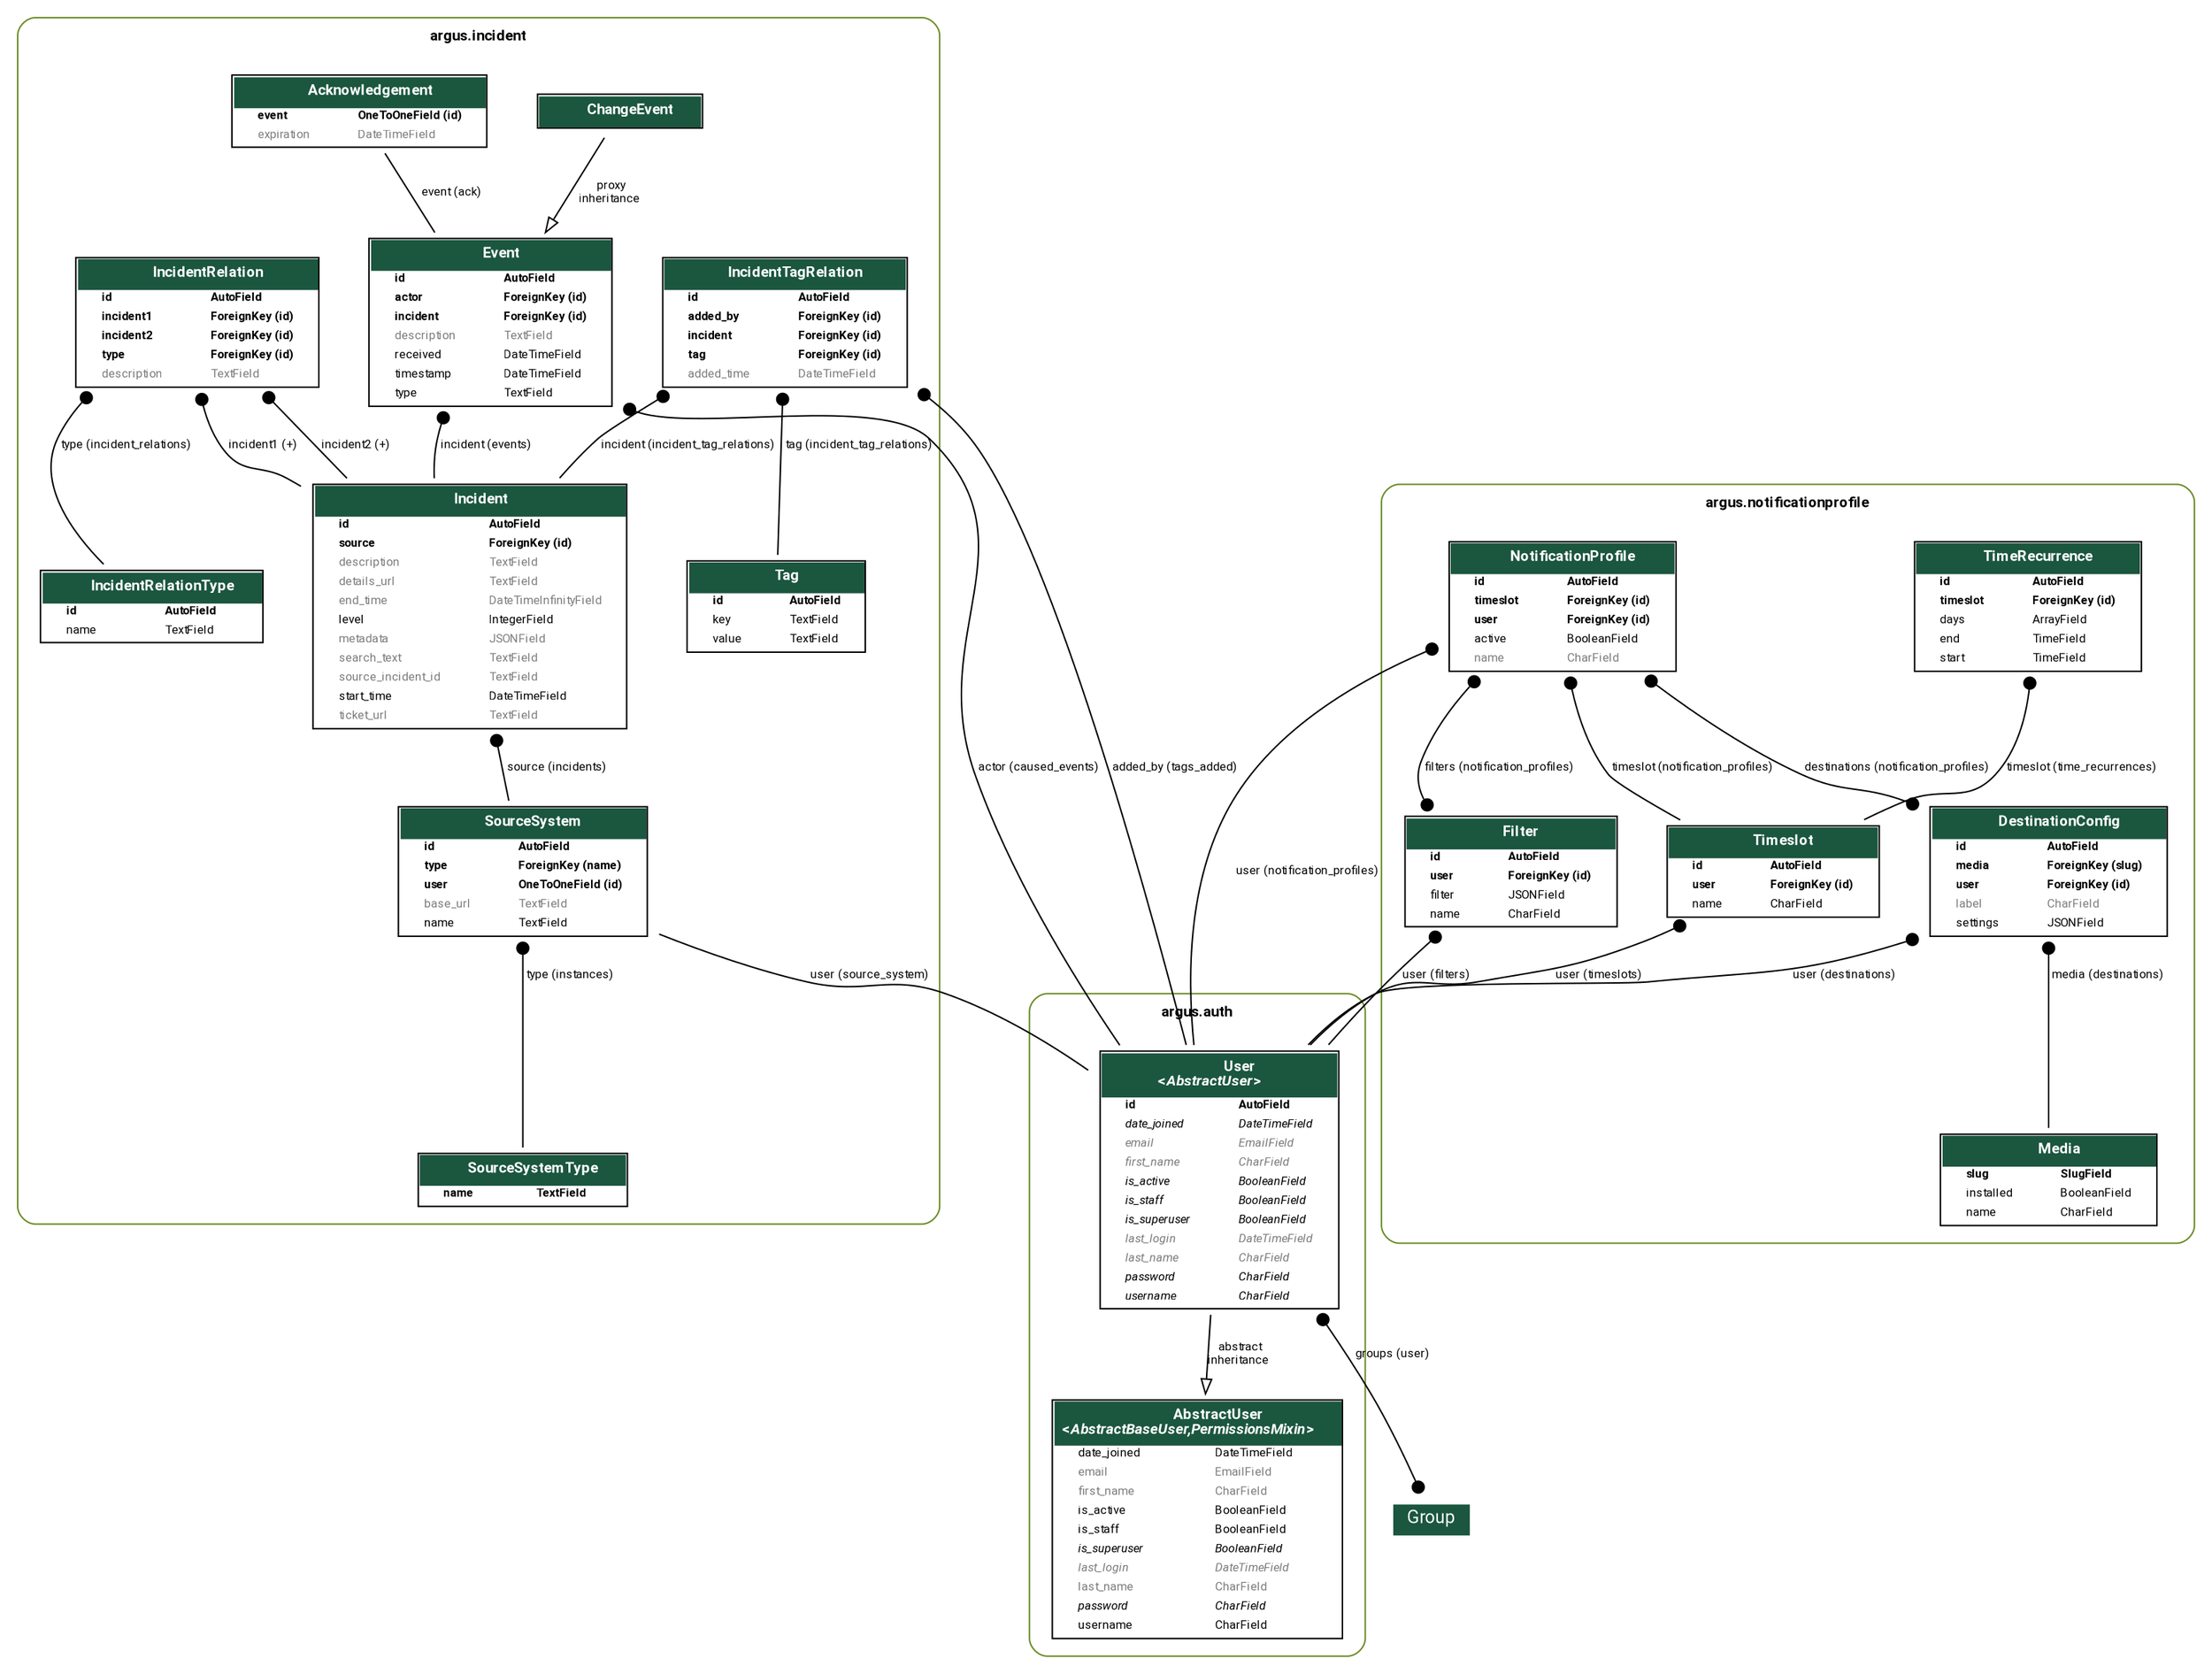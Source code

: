 digraph model_graph {
  // Dotfile by Django-Extensions graph_models
  // Created: 2024-10-23 13:07
  // Cli Options: argus_auth argus_incident argus_notificationprofile --group-models -X Permission,AbstractBaseUser,PermissionsMixin -o docs/reference/img/ER_model.dot

  fontname = "Roboto"
  fontsize = 8
  splines  = true
  rankdir = "TB"

  node [
    fontname = "Roboto"
    fontsize = 8
    shape = "plaintext"
  ]

  edge [
    fontname = "Roboto"
    fontsize = 8
  ]

  // Labels
  subgraph cluster_argus_auth {
    label=<
          <TABLE BORDER="0" CELLBORDER="0" CELLSPACING="0">
          <TR><TD COLSPAN="2" CELLPADDING="4" ALIGN="CENTER">
          <FONT FACE="Roboto" COLOR="Black" POINT-SIZE="10">
          <B>argus.auth</B>
          </FONT>
          </TD></TR>
          </TABLE>
          >
    color=olivedrab4
    style="rounded"

    django_contrib_auth_models_AbstractUser [label=<
      <TABLE BGCOLOR="white" BORDER="1" CELLBORDER="0" CELLSPACING="0">
      <TR><TD COLSPAN="2" CELLPADDING="5" ALIGN="CENTER" BGCOLOR="#1b563f">
      <FONT FACE="Roboto" COLOR="white" POINT-SIZE="10"><B>
      AbstractUser<BR/>&lt;<FONT FACE="Roboto"><I>AbstractBaseUser,PermissionsMixin</I></FONT>&gt;
      </B></FONT></TD></TR>


      <TR><TD ALIGN="LEFT" BORDER="0">
      <FONT FACE="Roboto">date_joined</FONT>
      </TD><TD ALIGN="LEFT">
      <FONT FACE="Roboto">DateTimeField</FONT>
      </TD></TR>



      <TR><TD ALIGN="LEFT" BORDER="0">
      <FONT COLOR="#7B7B7B" FACE="Roboto">email</FONT>
      </TD><TD ALIGN="LEFT">
      <FONT COLOR="#7B7B7B" FACE="Roboto">EmailField</FONT>
      </TD></TR>



      <TR><TD ALIGN="LEFT" BORDER="0">
      <FONT COLOR="#7B7B7B" FACE="Roboto">first_name</FONT>
      </TD><TD ALIGN="LEFT">
      <FONT COLOR="#7B7B7B" FACE="Roboto">CharField</FONT>
      </TD></TR>



      <TR><TD ALIGN="LEFT" BORDER="0">
      <FONT FACE="Roboto">is_active</FONT>
      </TD><TD ALIGN="LEFT">
      <FONT FACE="Roboto">BooleanField</FONT>
      </TD></TR>



      <TR><TD ALIGN="LEFT" BORDER="0">
      <FONT FACE="Roboto">is_staff</FONT>
      </TD><TD ALIGN="LEFT">
      <FONT FACE="Roboto">BooleanField</FONT>
      </TD></TR>



      <TR><TD ALIGN="LEFT" BORDER="0">
      <FONT FACE="Roboto"><I>is_superuser</I></FONT>
      </TD><TD ALIGN="LEFT">
      <FONT FACE="Roboto"><I>BooleanField</I></FONT>
      </TD></TR>



      <TR><TD ALIGN="LEFT" BORDER="0">
      <FONT COLOR="#7B7B7B" FACE="Roboto"><I>last_login</I></FONT>
      </TD><TD ALIGN="LEFT">
      <FONT COLOR="#7B7B7B" FACE="Roboto"><I>DateTimeField</I></FONT>
      </TD></TR>



      <TR><TD ALIGN="LEFT" BORDER="0">
      <FONT COLOR="#7B7B7B" FACE="Roboto">last_name</FONT>
      </TD><TD ALIGN="LEFT">
      <FONT COLOR="#7B7B7B" FACE="Roboto">CharField</FONT>
      </TD></TR>



      <TR><TD ALIGN="LEFT" BORDER="0">
      <FONT FACE="Roboto"><I>password</I></FONT>
      </TD><TD ALIGN="LEFT">
      <FONT FACE="Roboto"><I>CharField</I></FONT>
      </TD></TR>



      <TR><TD ALIGN="LEFT" BORDER="0">
      <FONT FACE="Roboto">username</FONT>
      </TD><TD ALIGN="LEFT">
      <FONT FACE="Roboto">CharField</FONT>
      </TD></TR>


      </TABLE>
      >]

    argus_auth_models_User [label=<
      <TABLE BGCOLOR="white" BORDER="1" CELLBORDER="0" CELLSPACING="0">
      <TR><TD COLSPAN="2" CELLPADDING="5" ALIGN="CENTER" BGCOLOR="#1b563f">
      <FONT FACE="Roboto" COLOR="white" POINT-SIZE="10"><B>
      User<BR/>&lt;<FONT FACE="Roboto"><I>AbstractUser</I></FONT>&gt;
      </B></FONT></TD></TR>


      <TR><TD ALIGN="LEFT" BORDER="0">
      <FONT FACE="Roboto"><B>id</B></FONT>
      </TD><TD ALIGN="LEFT">
      <FONT FACE="Roboto"><B>AutoField</B></FONT>
      </TD></TR>



      <TR><TD ALIGN="LEFT" BORDER="0">
      <FONT FACE="Roboto"><I>date_joined</I></FONT>
      </TD><TD ALIGN="LEFT">
      <FONT FACE="Roboto"><I>DateTimeField</I></FONT>
      </TD></TR>



      <TR><TD ALIGN="LEFT" BORDER="0">
      <FONT COLOR="#7B7B7B" FACE="Roboto"><I>email</I></FONT>
      </TD><TD ALIGN="LEFT">
      <FONT COLOR="#7B7B7B" FACE="Roboto"><I>EmailField</I></FONT>
      </TD></TR>



      <TR><TD ALIGN="LEFT" BORDER="0">
      <FONT COLOR="#7B7B7B" FACE="Roboto"><I>first_name</I></FONT>
      </TD><TD ALIGN="LEFT">
      <FONT COLOR="#7B7B7B" FACE="Roboto"><I>CharField</I></FONT>
      </TD></TR>



      <TR><TD ALIGN="LEFT" BORDER="0">
      <FONT FACE="Roboto"><I>is_active</I></FONT>
      </TD><TD ALIGN="LEFT">
      <FONT FACE="Roboto"><I>BooleanField</I></FONT>
      </TD></TR>



      <TR><TD ALIGN="LEFT" BORDER="0">
      <FONT FACE="Roboto"><I>is_staff</I></FONT>
      </TD><TD ALIGN="LEFT">
      <FONT FACE="Roboto"><I>BooleanField</I></FONT>
      </TD></TR>



      <TR><TD ALIGN="LEFT" BORDER="0">
      <FONT FACE="Roboto"><I>is_superuser</I></FONT>
      </TD><TD ALIGN="LEFT">
      <FONT FACE="Roboto"><I>BooleanField</I></FONT>
      </TD></TR>



      <TR><TD ALIGN="LEFT" BORDER="0">
      <FONT COLOR="#7B7B7B" FACE="Roboto"><I>last_login</I></FONT>
      </TD><TD ALIGN="LEFT">
      <FONT COLOR="#7B7B7B" FACE="Roboto"><I>DateTimeField</I></FONT>
      </TD></TR>



      <TR><TD ALIGN="LEFT" BORDER="0">
      <FONT COLOR="#7B7B7B" FACE="Roboto"><I>last_name</I></FONT>
      </TD><TD ALIGN="LEFT">
      <FONT COLOR="#7B7B7B" FACE="Roboto"><I>CharField</I></FONT>
      </TD></TR>



      <TR><TD ALIGN="LEFT" BORDER="0">
      <FONT FACE="Roboto"><I>password</I></FONT>
      </TD><TD ALIGN="LEFT">
      <FONT FACE="Roboto"><I>CharField</I></FONT>
      </TD></TR>



      <TR><TD ALIGN="LEFT" BORDER="0">
      <FONT FACE="Roboto"><I>username</I></FONT>
      </TD><TD ALIGN="LEFT">
      <FONT FACE="Roboto"><I>CharField</I></FONT>
      </TD></TR>


      </TABLE>
      >]

  }
  subgraph cluster_argus_incident {
    label=<
          <TABLE BORDER="0" CELLBORDER="0" CELLSPACING="0">
          <TR><TD COLSPAN="2" CELLPADDING="4" ALIGN="CENTER">
          <FONT FACE="Roboto" COLOR="Black" POINT-SIZE="10">
          <B>argus.incident</B>
          </FONT>
          </TD></TR>
          </TABLE>
          >
    color=olivedrab4
    style="rounded"

    argus_incident_models_SourceSystemType [label=<
      <TABLE BGCOLOR="white" BORDER="1" CELLBORDER="0" CELLSPACING="0">
      <TR><TD COLSPAN="2" CELLPADDING="5" ALIGN="CENTER" BGCOLOR="#1b563f">
      <FONT FACE="Roboto" COLOR="white" POINT-SIZE="10"><B>
      SourceSystemType
      </B></FONT></TD></TR>


      <TR><TD ALIGN="LEFT" BORDER="0">
      <FONT FACE="Roboto"><B>name</B></FONT>
      </TD><TD ALIGN="LEFT">
      <FONT FACE="Roboto"><B>TextField</B></FONT>
      </TD></TR>


      </TABLE>
      >]

    argus_incident_models_SourceSystem [label=<
      <TABLE BGCOLOR="white" BORDER="1" CELLBORDER="0" CELLSPACING="0">
      <TR><TD COLSPAN="2" CELLPADDING="5" ALIGN="CENTER" BGCOLOR="#1b563f">
      <FONT FACE="Roboto" COLOR="white" POINT-SIZE="10"><B>
      SourceSystem
      </B></FONT></TD></TR>


      <TR><TD ALIGN="LEFT" BORDER="0">
      <FONT FACE="Roboto"><B>id</B></FONT>
      </TD><TD ALIGN="LEFT">
      <FONT FACE="Roboto"><B>AutoField</B></FONT>
      </TD></TR>



      <TR><TD ALIGN="LEFT" BORDER="0">
      <FONT FACE="Roboto"><B>type</B></FONT>
      </TD><TD ALIGN="LEFT">
      <FONT FACE="Roboto"><B>ForeignKey (name)</B></FONT>
      </TD></TR>



      <TR><TD ALIGN="LEFT" BORDER="0">
      <FONT FACE="Roboto"><B>user</B></FONT>
      </TD><TD ALIGN="LEFT">
      <FONT FACE="Roboto"><B>OneToOneField (id)</B></FONT>
      </TD></TR>



      <TR><TD ALIGN="LEFT" BORDER="0">
      <FONT COLOR="#7B7B7B" FACE="Roboto">base_url</FONT>
      </TD><TD ALIGN="LEFT">
      <FONT COLOR="#7B7B7B" FACE="Roboto">TextField</FONT>
      </TD></TR>



      <TR><TD ALIGN="LEFT" BORDER="0">
      <FONT FACE="Roboto">name</FONT>
      </TD><TD ALIGN="LEFT">
      <FONT FACE="Roboto">TextField</FONT>
      </TD></TR>


      </TABLE>
      >]

    argus_incident_models_Tag [label=<
      <TABLE BGCOLOR="white" BORDER="1" CELLBORDER="0" CELLSPACING="0">
      <TR><TD COLSPAN="2" CELLPADDING="5" ALIGN="CENTER" BGCOLOR="#1b563f">
      <FONT FACE="Roboto" COLOR="white" POINT-SIZE="10"><B>
      Tag
      </B></FONT></TD></TR>


      <TR><TD ALIGN="LEFT" BORDER="0">
      <FONT FACE="Roboto"><B>id</B></FONT>
      </TD><TD ALIGN="LEFT">
      <FONT FACE="Roboto"><B>AutoField</B></FONT>
      </TD></TR>



      <TR><TD ALIGN="LEFT" BORDER="0">
      <FONT FACE="Roboto">key</FONT>
      </TD><TD ALIGN="LEFT">
      <FONT FACE="Roboto">TextField</FONT>
      </TD></TR>



      <TR><TD ALIGN="LEFT" BORDER="0">
      <FONT FACE="Roboto">value</FONT>
      </TD><TD ALIGN="LEFT">
      <FONT FACE="Roboto">TextField</FONT>
      </TD></TR>


      </TABLE>
      >]

    argus_incident_models_IncidentTagRelation [label=<
      <TABLE BGCOLOR="white" BORDER="1" CELLBORDER="0" CELLSPACING="0">
      <TR><TD COLSPAN="2" CELLPADDING="5" ALIGN="CENTER" BGCOLOR="#1b563f">
      <FONT FACE="Roboto" COLOR="white" POINT-SIZE="10"><B>
      IncidentTagRelation
      </B></FONT></TD></TR>


      <TR><TD ALIGN="LEFT" BORDER="0">
      <FONT FACE="Roboto"><B>id</B></FONT>
      </TD><TD ALIGN="LEFT">
      <FONT FACE="Roboto"><B>AutoField</B></FONT>
      </TD></TR>



      <TR><TD ALIGN="LEFT" BORDER="0">
      <FONT FACE="Roboto"><B>added_by</B></FONT>
      </TD><TD ALIGN="LEFT">
      <FONT FACE="Roboto"><B>ForeignKey (id)</B></FONT>
      </TD></TR>



      <TR><TD ALIGN="LEFT" BORDER="0">
      <FONT FACE="Roboto"><B>incident</B></FONT>
      </TD><TD ALIGN="LEFT">
      <FONT FACE="Roboto"><B>ForeignKey (id)</B></FONT>
      </TD></TR>



      <TR><TD ALIGN="LEFT" BORDER="0">
      <FONT FACE="Roboto"><B>tag</B></FONT>
      </TD><TD ALIGN="LEFT">
      <FONT FACE="Roboto"><B>ForeignKey (id)</B></FONT>
      </TD></TR>



      <TR><TD ALIGN="LEFT" BORDER="0">
      <FONT COLOR="#7B7B7B" FACE="Roboto">added_time</FONT>
      </TD><TD ALIGN="LEFT">
      <FONT COLOR="#7B7B7B" FACE="Roboto">DateTimeField</FONT>
      </TD></TR>


      </TABLE>
      >]

    argus_incident_models_Event [label=<
      <TABLE BGCOLOR="white" BORDER="1" CELLBORDER="0" CELLSPACING="0">
      <TR><TD COLSPAN="2" CELLPADDING="5" ALIGN="CENTER" BGCOLOR="#1b563f">
      <FONT FACE="Roboto" COLOR="white" POINT-SIZE="10"><B>
      Event
      </B></FONT></TD></TR>


      <TR><TD ALIGN="LEFT" BORDER="0">
      <FONT FACE="Roboto"><B>id</B></FONT>
      </TD><TD ALIGN="LEFT">
      <FONT FACE="Roboto"><B>AutoField</B></FONT>
      </TD></TR>



      <TR><TD ALIGN="LEFT" BORDER="0">
      <FONT FACE="Roboto"><B>actor</B></FONT>
      </TD><TD ALIGN="LEFT">
      <FONT FACE="Roboto"><B>ForeignKey (id)</B></FONT>
      </TD></TR>



      <TR><TD ALIGN="LEFT" BORDER="0">
      <FONT FACE="Roboto"><B>incident</B></FONT>
      </TD><TD ALIGN="LEFT">
      <FONT FACE="Roboto"><B>ForeignKey (id)</B></FONT>
      </TD></TR>



      <TR><TD ALIGN="LEFT" BORDER="0">
      <FONT COLOR="#7B7B7B" FACE="Roboto">description</FONT>
      </TD><TD ALIGN="LEFT">
      <FONT COLOR="#7B7B7B" FACE="Roboto">TextField</FONT>
      </TD></TR>



      <TR><TD ALIGN="LEFT" BORDER="0">
      <FONT FACE="Roboto">received</FONT>
      </TD><TD ALIGN="LEFT">
      <FONT FACE="Roboto">DateTimeField</FONT>
      </TD></TR>



      <TR><TD ALIGN="LEFT" BORDER="0">
      <FONT FACE="Roboto">timestamp</FONT>
      </TD><TD ALIGN="LEFT">
      <FONT FACE="Roboto">DateTimeField</FONT>
      </TD></TR>



      <TR><TD ALIGN="LEFT" BORDER="0">
      <FONT FACE="Roboto">type</FONT>
      </TD><TD ALIGN="LEFT">
      <FONT FACE="Roboto">TextField</FONT>
      </TD></TR>


      </TABLE>
      >]

    argus_incident_models_Incident [label=<
      <TABLE BGCOLOR="white" BORDER="1" CELLBORDER="0" CELLSPACING="0">
      <TR><TD COLSPAN="2" CELLPADDING="5" ALIGN="CENTER" BGCOLOR="#1b563f">
      <FONT FACE="Roboto" COLOR="white" POINT-SIZE="10"><B>
      Incident
      </B></FONT></TD></TR>


      <TR><TD ALIGN="LEFT" BORDER="0">
      <FONT FACE="Roboto"><B>id</B></FONT>
      </TD><TD ALIGN="LEFT">
      <FONT FACE="Roboto"><B>AutoField</B></FONT>
      </TD></TR>



      <TR><TD ALIGN="LEFT" BORDER="0">
      <FONT FACE="Roboto"><B>source</B></FONT>
      </TD><TD ALIGN="LEFT">
      <FONT FACE="Roboto"><B>ForeignKey (id)</B></FONT>
      </TD></TR>



      <TR><TD ALIGN="LEFT" BORDER="0">
      <FONT COLOR="#7B7B7B" FACE="Roboto">description</FONT>
      </TD><TD ALIGN="LEFT">
      <FONT COLOR="#7B7B7B" FACE="Roboto">TextField</FONT>
      </TD></TR>



      <TR><TD ALIGN="LEFT" BORDER="0">
      <FONT COLOR="#7B7B7B" FACE="Roboto">details_url</FONT>
      </TD><TD ALIGN="LEFT">
      <FONT COLOR="#7B7B7B" FACE="Roboto">TextField</FONT>
      </TD></TR>



      <TR><TD ALIGN="LEFT" BORDER="0">
      <FONT COLOR="#7B7B7B" FACE="Roboto">end_time</FONT>
      </TD><TD ALIGN="LEFT">
      <FONT COLOR="#7B7B7B" FACE="Roboto">DateTimeInfinityField</FONT>
      </TD></TR>



      <TR><TD ALIGN="LEFT" BORDER="0">
      <FONT FACE="Roboto">level</FONT>
      </TD><TD ALIGN="LEFT">
      <FONT FACE="Roboto">IntegerField</FONT>
      </TD></TR>



      <TR><TD ALIGN="LEFT" BORDER="0">
      <FONT COLOR="#7B7B7B" FACE="Roboto">metadata</FONT>
      </TD><TD ALIGN="LEFT">
      <FONT COLOR="#7B7B7B" FACE="Roboto">JSONField</FONT>
      </TD></TR>



      <TR><TD ALIGN="LEFT" BORDER="0">
      <FONT COLOR="#7B7B7B" FACE="Roboto">search_text</FONT>
      </TD><TD ALIGN="LEFT">
      <FONT COLOR="#7B7B7B" FACE="Roboto">TextField</FONT>
      </TD></TR>



      <TR><TD ALIGN="LEFT" BORDER="0">
      <FONT COLOR="#7B7B7B" FACE="Roboto">source_incident_id</FONT>
      </TD><TD ALIGN="LEFT">
      <FONT COLOR="#7B7B7B" FACE="Roboto">TextField</FONT>
      </TD></TR>



      <TR><TD ALIGN="LEFT" BORDER="0">
      <FONT FACE="Roboto">start_time</FONT>
      </TD><TD ALIGN="LEFT">
      <FONT FACE="Roboto">DateTimeField</FONT>
      </TD></TR>



      <TR><TD ALIGN="LEFT" BORDER="0">
      <FONT COLOR="#7B7B7B" FACE="Roboto">ticket_url</FONT>
      </TD><TD ALIGN="LEFT">
      <FONT COLOR="#7B7B7B" FACE="Roboto">TextField</FONT>
      </TD></TR>


      </TABLE>
      >]

    argus_incident_models_IncidentRelationType [label=<
      <TABLE BGCOLOR="white" BORDER="1" CELLBORDER="0" CELLSPACING="0">
      <TR><TD COLSPAN="2" CELLPADDING="5" ALIGN="CENTER" BGCOLOR="#1b563f">
      <FONT FACE="Roboto" COLOR="white" POINT-SIZE="10"><B>
      IncidentRelationType
      </B></FONT></TD></TR>


      <TR><TD ALIGN="LEFT" BORDER="0">
      <FONT FACE="Roboto"><B>id</B></FONT>
      </TD><TD ALIGN="LEFT">
      <FONT FACE="Roboto"><B>AutoField</B></FONT>
      </TD></TR>



      <TR><TD ALIGN="LEFT" BORDER="0">
      <FONT FACE="Roboto">name</FONT>
      </TD><TD ALIGN="LEFT">
      <FONT FACE="Roboto">TextField</FONT>
      </TD></TR>


      </TABLE>
      >]

    argus_incident_models_IncidentRelation [label=<
      <TABLE BGCOLOR="white" BORDER="1" CELLBORDER="0" CELLSPACING="0">
      <TR><TD COLSPAN="2" CELLPADDING="5" ALIGN="CENTER" BGCOLOR="#1b563f">
      <FONT FACE="Roboto" COLOR="white" POINT-SIZE="10"><B>
      IncidentRelation
      </B></FONT></TD></TR>


      <TR><TD ALIGN="LEFT" BORDER="0">
      <FONT FACE="Roboto"><B>id</B></FONT>
      </TD><TD ALIGN="LEFT">
      <FONT FACE="Roboto"><B>AutoField</B></FONT>
      </TD></TR>



      <TR><TD ALIGN="LEFT" BORDER="0">
      <FONT FACE="Roboto"><B>incident1</B></FONT>
      </TD><TD ALIGN="LEFT">
      <FONT FACE="Roboto"><B>ForeignKey (id)</B></FONT>
      </TD></TR>



      <TR><TD ALIGN="LEFT" BORDER="0">
      <FONT FACE="Roboto"><B>incident2</B></FONT>
      </TD><TD ALIGN="LEFT">
      <FONT FACE="Roboto"><B>ForeignKey (id)</B></FONT>
      </TD></TR>



      <TR><TD ALIGN="LEFT" BORDER="0">
      <FONT FACE="Roboto"><B>type</B></FONT>
      </TD><TD ALIGN="LEFT">
      <FONT FACE="Roboto"><B>ForeignKey (id)</B></FONT>
      </TD></TR>



      <TR><TD ALIGN="LEFT" BORDER="0">
      <FONT COLOR="#7B7B7B" FACE="Roboto">description</FONT>
      </TD><TD ALIGN="LEFT">
      <FONT COLOR="#7B7B7B" FACE="Roboto">TextField</FONT>
      </TD></TR>


      </TABLE>
      >]

    argus_incident_models_ChangeEvent [label=<
      <TABLE BGCOLOR="white" BORDER="1" CELLBORDER="0" CELLSPACING="0">
      <TR><TD COLSPAN="2" CELLPADDING="5" ALIGN="CENTER" BGCOLOR="#1b563f">
      <FONT FACE="Roboto" COLOR="white" POINT-SIZE="10"><B>
      ChangeEvent
      </B></FONT></TD></TR>

      </TABLE>
      >]

    argus_incident_models_Acknowledgement [label=<
      <TABLE BGCOLOR="white" BORDER="1" CELLBORDER="0" CELLSPACING="0">
      <TR><TD COLSPAN="2" CELLPADDING="5" ALIGN="CENTER" BGCOLOR="#1b563f">
      <FONT FACE="Roboto" COLOR="white" POINT-SIZE="10"><B>
      Acknowledgement
      </B></FONT></TD></TR>


      <TR><TD ALIGN="LEFT" BORDER="0">
      <FONT FACE="Roboto"><B>event</B></FONT>
      </TD><TD ALIGN="LEFT">
      <FONT FACE="Roboto"><B>OneToOneField (id)</B></FONT>
      </TD></TR>



      <TR><TD ALIGN="LEFT" BORDER="0">
      <FONT COLOR="#7B7B7B" FACE="Roboto">expiration</FONT>
      </TD><TD ALIGN="LEFT">
      <FONT COLOR="#7B7B7B" FACE="Roboto">DateTimeField</FONT>
      </TD></TR>


      </TABLE>
      >]

  }
  subgraph cluster_argus_notificationprofile {
    label=<
          <TABLE BORDER="0" CELLBORDER="0" CELLSPACING="0">
          <TR><TD COLSPAN="2" CELLPADDING="4" ALIGN="CENTER">
          <FONT FACE="Roboto" COLOR="Black" POINT-SIZE="10">
          <B>argus.notificationprofile</B>
          </FONT>
          </TD></TR>
          </TABLE>
          >
    color=olivedrab4
    style="rounded"

    argus_notificationprofile_models_Timeslot [label=<
      <TABLE BGCOLOR="white" BORDER="1" CELLBORDER="0" CELLSPACING="0">
      <TR><TD COLSPAN="2" CELLPADDING="5" ALIGN="CENTER" BGCOLOR="#1b563f">
      <FONT FACE="Roboto" COLOR="white" POINT-SIZE="10"><B>
      Timeslot
      </B></FONT></TD></TR>


      <TR><TD ALIGN="LEFT" BORDER="0">
      <FONT FACE="Roboto"><B>id</B></FONT>
      </TD><TD ALIGN="LEFT">
      <FONT FACE="Roboto"><B>AutoField</B></FONT>
      </TD></TR>



      <TR><TD ALIGN="LEFT" BORDER="0">
      <FONT FACE="Roboto"><B>user</B></FONT>
      </TD><TD ALIGN="LEFT">
      <FONT FACE="Roboto"><B>ForeignKey (id)</B></FONT>
      </TD></TR>



      <TR><TD ALIGN="LEFT" BORDER="0">
      <FONT FACE="Roboto">name</FONT>
      </TD><TD ALIGN="LEFT">
      <FONT FACE="Roboto">CharField</FONT>
      </TD></TR>


      </TABLE>
      >]

    argus_notificationprofile_models_TimeRecurrence [label=<
      <TABLE BGCOLOR="white" BORDER="1" CELLBORDER="0" CELLSPACING="0">
      <TR><TD COLSPAN="2" CELLPADDING="5" ALIGN="CENTER" BGCOLOR="#1b563f">
      <FONT FACE="Roboto" COLOR="white" POINT-SIZE="10"><B>
      TimeRecurrence
      </B></FONT></TD></TR>


      <TR><TD ALIGN="LEFT" BORDER="0">
      <FONT FACE="Roboto"><B>id</B></FONT>
      </TD><TD ALIGN="LEFT">
      <FONT FACE="Roboto"><B>AutoField</B></FONT>
      </TD></TR>



      <TR><TD ALIGN="LEFT" BORDER="0">
      <FONT FACE="Roboto"><B>timeslot</B></FONT>
      </TD><TD ALIGN="LEFT">
      <FONT FACE="Roboto"><B>ForeignKey (id)</B></FONT>
      </TD></TR>



      <TR><TD ALIGN="LEFT" BORDER="0">
      <FONT FACE="Roboto">days</FONT>
      </TD><TD ALIGN="LEFT">
      <FONT FACE="Roboto">ArrayField</FONT>
      </TD></TR>



      <TR><TD ALIGN="LEFT" BORDER="0">
      <FONT FACE="Roboto">end</FONT>
      </TD><TD ALIGN="LEFT">
      <FONT FACE="Roboto">TimeField</FONT>
      </TD></TR>



      <TR><TD ALIGN="LEFT" BORDER="0">
      <FONT FACE="Roboto">start</FONT>
      </TD><TD ALIGN="LEFT">
      <FONT FACE="Roboto">TimeField</FONT>
      </TD></TR>


      </TABLE>
      >]

    argus_notificationprofile_models_Filter [label=<
      <TABLE BGCOLOR="white" BORDER="1" CELLBORDER="0" CELLSPACING="0">
      <TR><TD COLSPAN="2" CELLPADDING="5" ALIGN="CENTER" BGCOLOR="#1b563f">
      <FONT FACE="Roboto" COLOR="white" POINT-SIZE="10"><B>
      Filter
      </B></FONT></TD></TR>


      <TR><TD ALIGN="LEFT" BORDER="0">
      <FONT FACE="Roboto"><B>id</B></FONT>
      </TD><TD ALIGN="LEFT">
      <FONT FACE="Roboto"><B>AutoField</B></FONT>
      </TD></TR>



      <TR><TD ALIGN="LEFT" BORDER="0">
      <FONT FACE="Roboto"><B>user</B></FONT>
      </TD><TD ALIGN="LEFT">
      <FONT FACE="Roboto"><B>ForeignKey (id)</B></FONT>
      </TD></TR>



      <TR><TD ALIGN="LEFT" BORDER="0">
      <FONT FACE="Roboto">filter</FONT>
      </TD><TD ALIGN="LEFT">
      <FONT FACE="Roboto">JSONField</FONT>
      </TD></TR>



      <TR><TD ALIGN="LEFT" BORDER="0">
      <FONT FACE="Roboto">name</FONT>
      </TD><TD ALIGN="LEFT">
      <FONT FACE="Roboto">CharField</FONT>
      </TD></TR>


      </TABLE>
      >]

    argus_notificationprofile_models_Media [label=<
      <TABLE BGCOLOR="white" BORDER="1" CELLBORDER="0" CELLSPACING="0">
      <TR><TD COLSPAN="2" CELLPADDING="5" ALIGN="CENTER" BGCOLOR="#1b563f">
      <FONT FACE="Roboto" COLOR="white" POINT-SIZE="10"><B>
      Media
      </B></FONT></TD></TR>


      <TR><TD ALIGN="LEFT" BORDER="0">
      <FONT FACE="Roboto"><B>slug</B></FONT>
      </TD><TD ALIGN="LEFT">
      <FONT FACE="Roboto"><B>SlugField</B></FONT>
      </TD></TR>



      <TR><TD ALIGN="LEFT" BORDER="0">
      <FONT FACE="Roboto">installed</FONT>
      </TD><TD ALIGN="LEFT">
      <FONT FACE="Roboto">BooleanField</FONT>
      </TD></TR>



      <TR><TD ALIGN="LEFT" BORDER="0">
      <FONT FACE="Roboto">name</FONT>
      </TD><TD ALIGN="LEFT">
      <FONT FACE="Roboto">CharField</FONT>
      </TD></TR>


      </TABLE>
      >]

    argus_notificationprofile_models_DestinationConfig [label=<
      <TABLE BGCOLOR="white" BORDER="1" CELLBORDER="0" CELLSPACING="0">
      <TR><TD COLSPAN="2" CELLPADDING="5" ALIGN="CENTER" BGCOLOR="#1b563f">
      <FONT FACE="Roboto" COLOR="white" POINT-SIZE="10"><B>
      DestinationConfig
      </B></FONT></TD></TR>


      <TR><TD ALIGN="LEFT" BORDER="0">
      <FONT FACE="Roboto"><B>id</B></FONT>
      </TD><TD ALIGN="LEFT">
      <FONT FACE="Roboto"><B>AutoField</B></FONT>
      </TD></TR>



      <TR><TD ALIGN="LEFT" BORDER="0">
      <FONT FACE="Roboto"><B>media</B></FONT>
      </TD><TD ALIGN="LEFT">
      <FONT FACE="Roboto"><B>ForeignKey (slug)</B></FONT>
      </TD></TR>



      <TR><TD ALIGN="LEFT" BORDER="0">
      <FONT FACE="Roboto"><B>user</B></FONT>
      </TD><TD ALIGN="LEFT">
      <FONT FACE="Roboto"><B>ForeignKey (id)</B></FONT>
      </TD></TR>



      <TR><TD ALIGN="LEFT" BORDER="0">
      <FONT COLOR="#7B7B7B" FACE="Roboto">label</FONT>
      </TD><TD ALIGN="LEFT">
      <FONT COLOR="#7B7B7B" FACE="Roboto">CharField</FONT>
      </TD></TR>



      <TR><TD ALIGN="LEFT" BORDER="0">
      <FONT FACE="Roboto">settings</FONT>
      </TD><TD ALIGN="LEFT">
      <FONT FACE="Roboto">JSONField</FONT>
      </TD></TR>


      </TABLE>
      >]

    argus_notificationprofile_models_NotificationProfile [label=<
      <TABLE BGCOLOR="white" BORDER="1" CELLBORDER="0" CELLSPACING="0">
      <TR><TD COLSPAN="2" CELLPADDING="5" ALIGN="CENTER" BGCOLOR="#1b563f">
      <FONT FACE="Roboto" COLOR="white" POINT-SIZE="10"><B>
      NotificationProfile
      </B></FONT></TD></TR>


      <TR><TD ALIGN="LEFT" BORDER="0">
      <FONT FACE="Roboto"><B>id</B></FONT>
      </TD><TD ALIGN="LEFT">
      <FONT FACE="Roboto"><B>AutoField</B></FONT>
      </TD></TR>



      <TR><TD ALIGN="LEFT" BORDER="0">
      <FONT FACE="Roboto"><B>timeslot</B></FONT>
      </TD><TD ALIGN="LEFT">
      <FONT FACE="Roboto"><B>ForeignKey (id)</B></FONT>
      </TD></TR>



      <TR><TD ALIGN="LEFT" BORDER="0">
      <FONT FACE="Roboto"><B>user</B></FONT>
      </TD><TD ALIGN="LEFT">
      <FONT FACE="Roboto"><B>ForeignKey (id)</B></FONT>
      </TD></TR>



      <TR><TD ALIGN="LEFT" BORDER="0">
      <FONT FACE="Roboto">active</FONT>
      </TD><TD ALIGN="LEFT">
      <FONT FACE="Roboto">BooleanField</FONT>
      </TD></TR>



      <TR><TD ALIGN="LEFT" BORDER="0">
      <FONT COLOR="#7B7B7B" FACE="Roboto">name</FONT>
      </TD><TD ALIGN="LEFT">
      <FONT COLOR="#7B7B7B" FACE="Roboto">CharField</FONT>
      </TD></TR>


      </TABLE>
      >]

  }


  // Relations
  django_contrib_auth_models_Group [label=<
  <TABLE BGCOLOR="white" BORDER="0" CELLBORDER="0" CELLSPACING="0">
  <TR><TD COLSPAN="2" CELLPADDING="4" ALIGN="CENTER" BGCOLOR="#1b563f">
  <FONT FACE="Roboto" POINT-SIZE="12" COLOR="white">Group</FONT>
  </TD></TR>
  </TABLE>
  >]
  argus_auth_models_User -> django_contrib_auth_models_Group
  [label=" groups (user)"] [arrowhead=dot arrowtail=dot, dir=both];

  argus_auth_models_User -> django_contrib_auth_models_AbstractUser
  [label=" abstract\ninheritance"] [arrowhead=empty, arrowtail=none, dir=both];


  argus_incident_models_SourceSystem -> argus_incident_models_SourceSystemType
  [label=" type (instances)"] [arrowhead=none, arrowtail=dot, dir=both];

  argus_incident_models_SourceSystem -> argus_auth_models_User
  [label=" user (source_system)"] [arrowhead=none, arrowtail=none, dir=both];

  argus_incident_models_IncidentTagRelation -> argus_incident_models_Tag
  [label=" tag (incident_tag_relations)"] [arrowhead=none, arrowtail=dot, dir=both];

  argus_incident_models_IncidentTagRelation -> argus_incident_models_Incident
  [label=" incident (incident_tag_relations)"] [arrowhead=none, arrowtail=dot, dir=both];

  argus_incident_models_IncidentTagRelation -> argus_auth_models_User
  [label=" added_by (tags_added)"] [arrowhead=none, arrowtail=dot, dir=both];

  argus_incident_models_Event -> argus_incident_models_Incident
  [label=" incident (events)"] [arrowhead=none, arrowtail=dot, dir=both];

  argus_incident_models_Event -> argus_auth_models_User
  [label=" actor (caused_events)"] [arrowhead=none, arrowtail=dot, dir=both];

  argus_incident_models_Incident -> argus_incident_models_SourceSystem
  [label=" source (incidents)"] [arrowhead=none, arrowtail=dot, dir=both];

  argus_incident_models_IncidentRelation -> argus_incident_models_Incident
  [label=" incident1 (+)"] [arrowhead=none, arrowtail=dot, dir=both];

  argus_incident_models_IncidentRelation -> argus_incident_models_Incident
  [label=" incident2 (+)"] [arrowhead=none, arrowtail=dot, dir=both];

  argus_incident_models_IncidentRelation -> argus_incident_models_IncidentRelationType
  [label=" type (incident_relations)"] [arrowhead=none, arrowtail=dot, dir=both];

  argus_incident_models_ChangeEvent -> argus_incident_models_Event
  [label=" proxy\ninheritance"] [arrowhead=empty, arrowtail=none, dir=both];

  argus_incident_models_Acknowledgement -> argus_incident_models_Event
  [label=" event (ack)"] [arrowhead=none, arrowtail=none, dir=both];


  argus_notificationprofile_models_Timeslot -> argus_auth_models_User
  [label=" user (timeslots)"] [arrowhead=none, arrowtail=dot, dir=both];

  argus_notificationprofile_models_TimeRecurrence -> argus_notificationprofile_models_Timeslot
  [label=" timeslot (time_recurrences)"] [arrowhead=none, arrowtail=dot, dir=both];

  argus_notificationprofile_models_Filter -> argus_auth_models_User
  [label=" user (filters)"] [arrowhead=none, arrowtail=dot, dir=both];

  argus_notificationprofile_models_DestinationConfig -> argus_auth_models_User
  [label=" user (destinations)"] [arrowhead=none, arrowtail=dot, dir=both];

  argus_notificationprofile_models_DestinationConfig -> argus_notificationprofile_models_Media
  [label=" media (destinations)"] [arrowhead=none, arrowtail=dot, dir=both];

  argus_notificationprofile_models_NotificationProfile -> argus_auth_models_User
  [label=" user (notification_profiles)"] [arrowhead=none, arrowtail=dot, dir=both];

  argus_notificationprofile_models_NotificationProfile -> argus_notificationprofile_models_Timeslot
  [label=" timeslot (notification_profiles)"] [arrowhead=none, arrowtail=dot, dir=both];

  argus_notificationprofile_models_NotificationProfile -> argus_notificationprofile_models_Filter
  [label=" filters (notification_profiles)"] [arrowhead=dot arrowtail=dot, dir=both];

  argus_notificationprofile_models_NotificationProfile -> argus_notificationprofile_models_DestinationConfig
  [label=" destinations (notification_profiles)"] [arrowhead=dot arrowtail=dot, dir=both];


}
